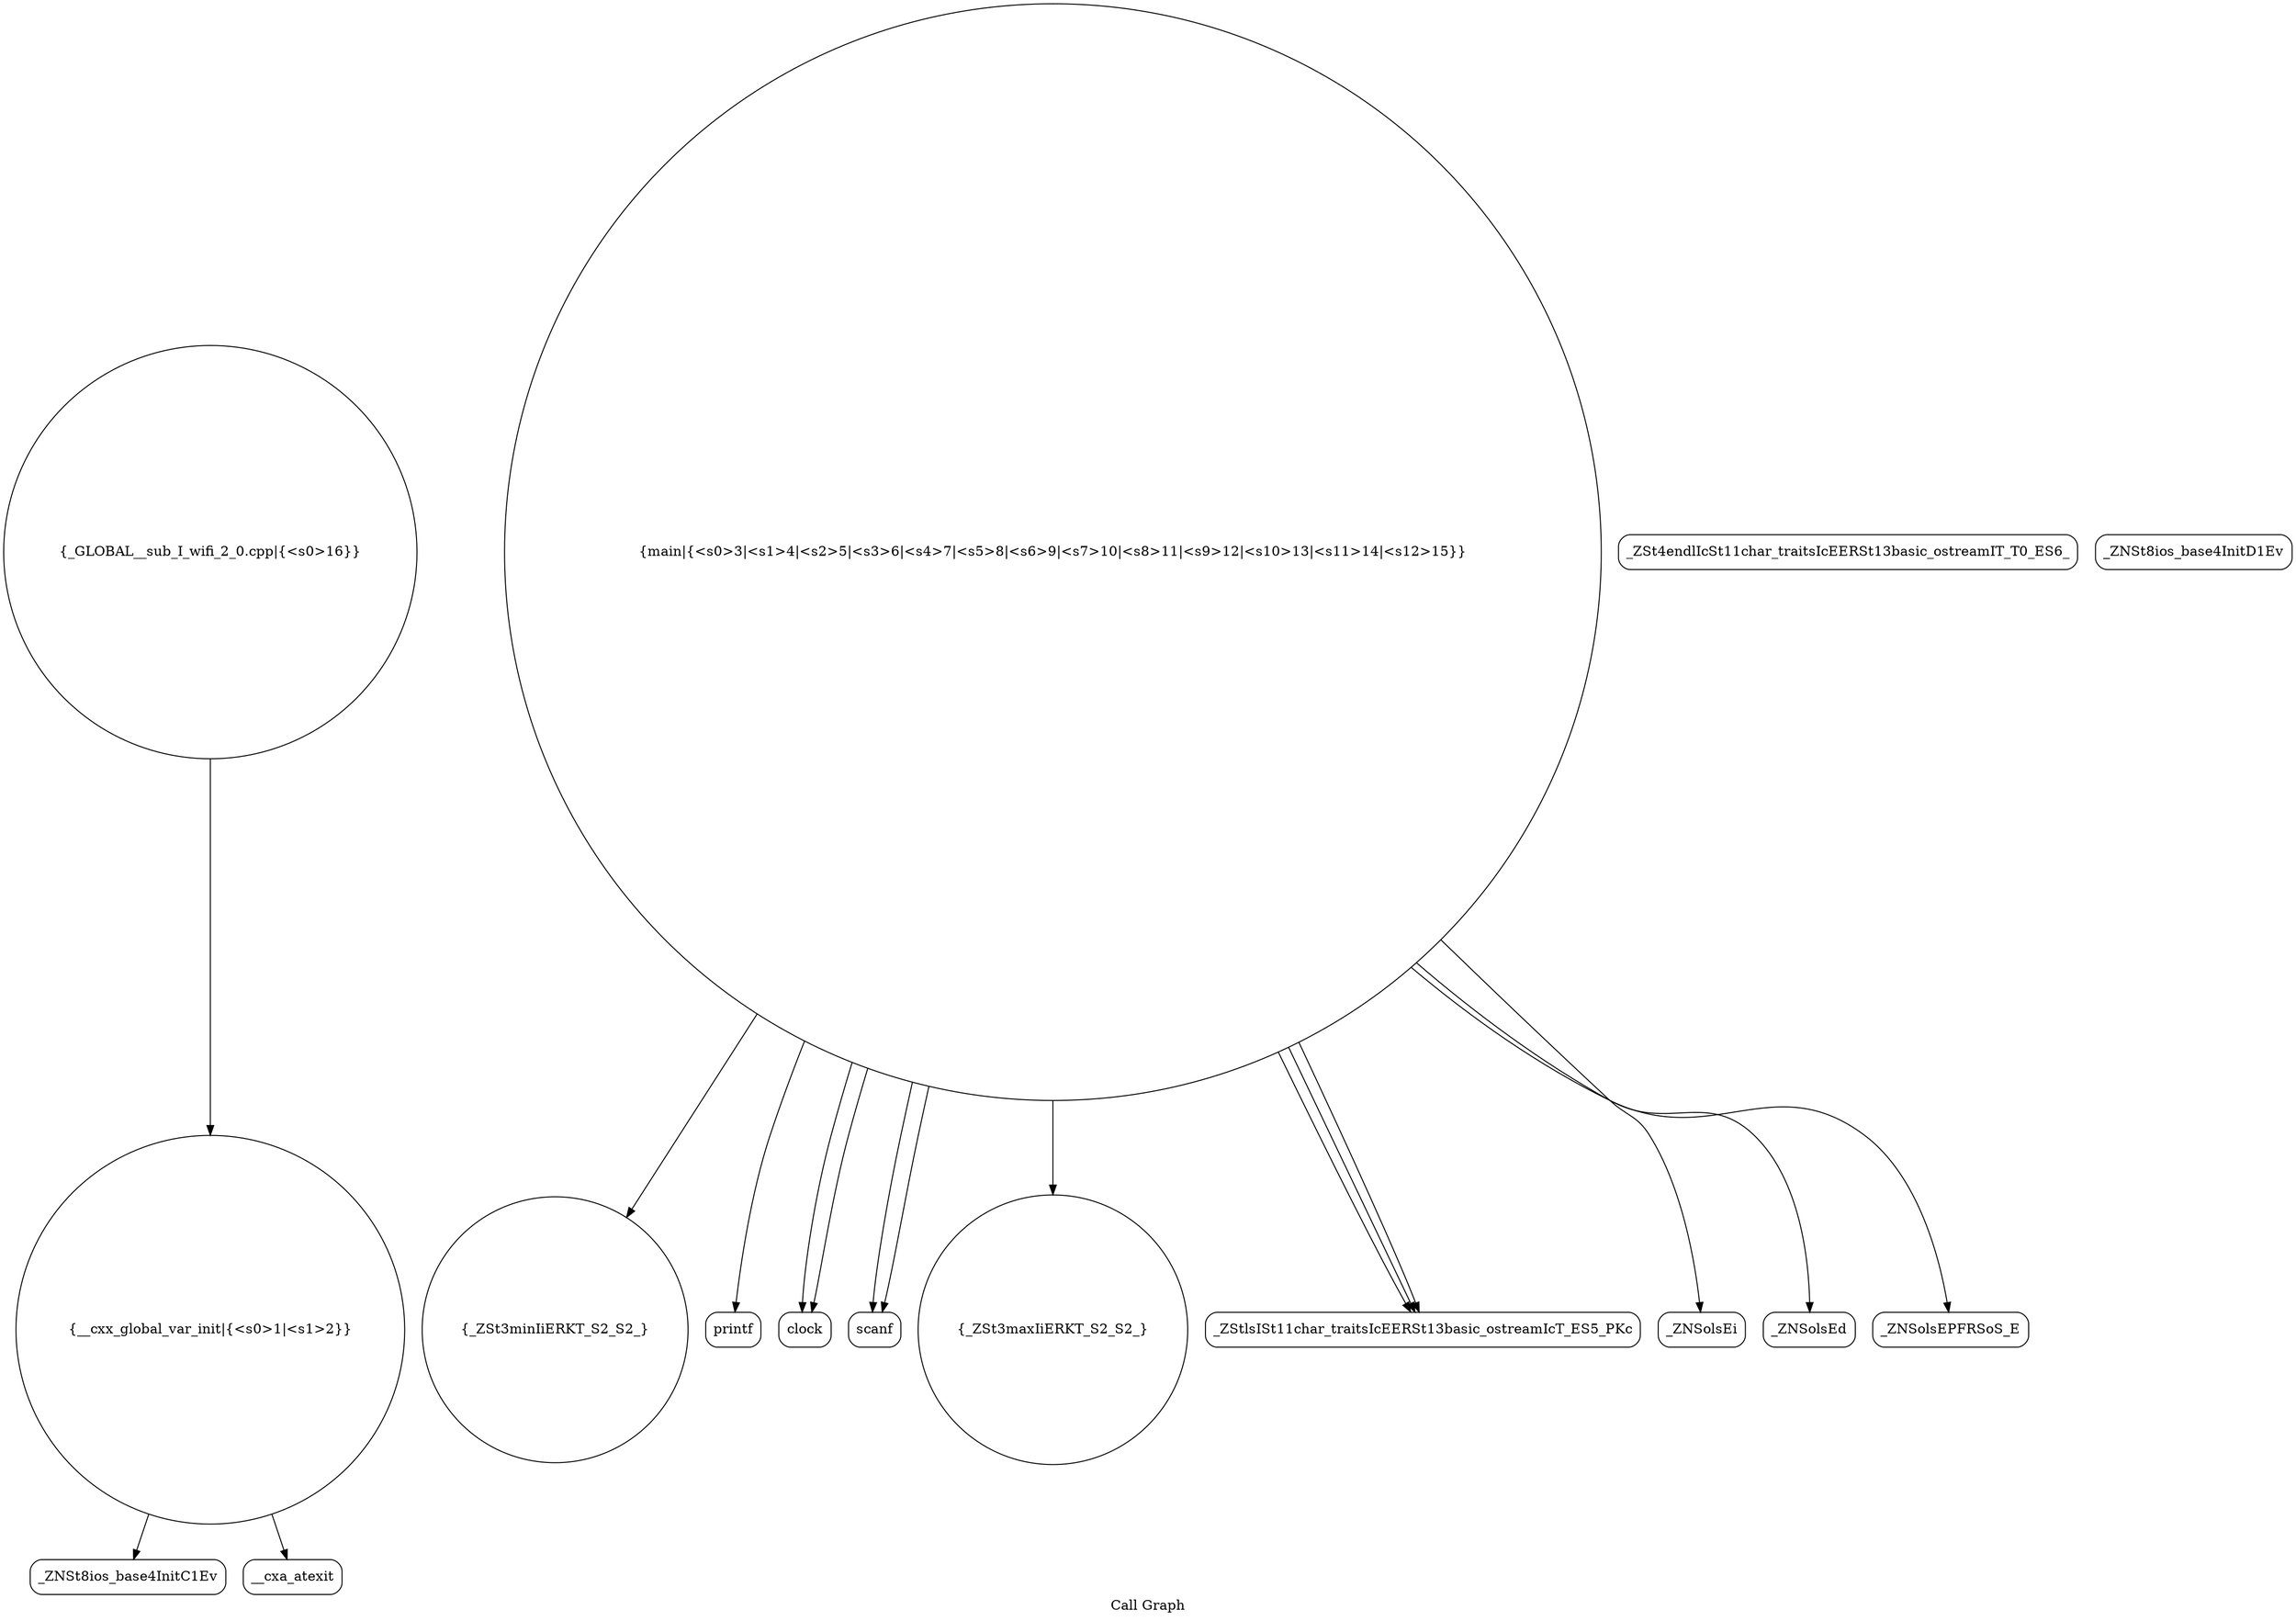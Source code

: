 digraph "Call Graph" {
	label="Call Graph";

	Node0x55bea60d94c0 [shape=record,shape=circle,label="{__cxx_global_var_init|{<s0>1|<s1>2}}"];
	Node0x55bea60d94c0:s0 -> Node0x55bea60d9950[color=black];
	Node0x55bea60d94c0:s1 -> Node0x55bea60d9a50[color=black];
	Node0x55bea60d9c50 [shape=record,shape=circle,label="{_ZSt3minIiERKT_S2_S2_}"];
	Node0x55bea60d9fd0 [shape=record,shape=Mrecord,label="{_ZSt4endlIcSt11char_traitsIcEERSt13basic_ostreamIT_T0_ES6_}"];
	Node0x55bea60d99d0 [shape=record,shape=Mrecord,label="{_ZNSt8ios_base4InitD1Ev}"];
	Node0x55bea60d9d50 [shape=record,shape=Mrecord,label="{printf}"];
	Node0x55bea60d9ad0 [shape=record,shape=circle,label="{main|{<s0>3|<s1>4|<s2>5|<s3>6|<s4>7|<s5>8|<s6>9|<s7>10|<s8>11|<s9>12|<s10>13|<s11>14|<s12>15}}"];
	Node0x55bea60d9ad0:s0 -> Node0x55bea60d9b50[color=black];
	Node0x55bea60d9ad0:s1 -> Node0x55bea60d9bd0[color=black];
	Node0x55bea60d9ad0:s2 -> Node0x55bea60d9bd0[color=black];
	Node0x55bea60d9ad0:s3 -> Node0x55bea60d9c50[color=black];
	Node0x55bea60d9ad0:s4 -> Node0x55bea60d9cd0[color=black];
	Node0x55bea60d9ad0:s5 -> Node0x55bea60d9d50[color=black];
	Node0x55bea60d9ad0:s6 -> Node0x55bea60d9dd0[color=black];
	Node0x55bea60d9ad0:s7 -> Node0x55bea60d9e50[color=black];
	Node0x55bea60d9ad0:s8 -> Node0x55bea60d9dd0[color=black];
	Node0x55bea60d9ad0:s9 -> Node0x55bea60d9b50[color=black];
	Node0x55bea60d9ad0:s10 -> Node0x55bea60d9ed0[color=black];
	Node0x55bea60d9ad0:s11 -> Node0x55bea60d9dd0[color=black];
	Node0x55bea60d9ad0:s12 -> Node0x55bea60d9f50[color=black];
	Node0x55bea60d9e50 [shape=record,shape=Mrecord,label="{_ZNSolsEi}"];
	Node0x55bea60d9bd0 [shape=record,shape=Mrecord,label="{scanf}"];
	Node0x55bea60d9f50 [shape=record,shape=Mrecord,label="{_ZNSolsEPFRSoS_E}"];
	Node0x55bea60d9950 [shape=record,shape=Mrecord,label="{_ZNSt8ios_base4InitC1Ev}"];
	Node0x55bea60d9cd0 [shape=record,shape=circle,label="{_ZSt3maxIiERKT_S2_S2_}"];
	Node0x55bea60da050 [shape=record,shape=circle,label="{_GLOBAL__sub_I_wifi_2_0.cpp|{<s0>16}}"];
	Node0x55bea60da050:s0 -> Node0x55bea60d94c0[color=black];
	Node0x55bea60d9a50 [shape=record,shape=Mrecord,label="{__cxa_atexit}"];
	Node0x55bea60d9dd0 [shape=record,shape=Mrecord,label="{_ZStlsISt11char_traitsIcEERSt13basic_ostreamIcT_ES5_PKc}"];
	Node0x55bea60d9b50 [shape=record,shape=Mrecord,label="{clock}"];
	Node0x55bea60d9ed0 [shape=record,shape=Mrecord,label="{_ZNSolsEd}"];
}
